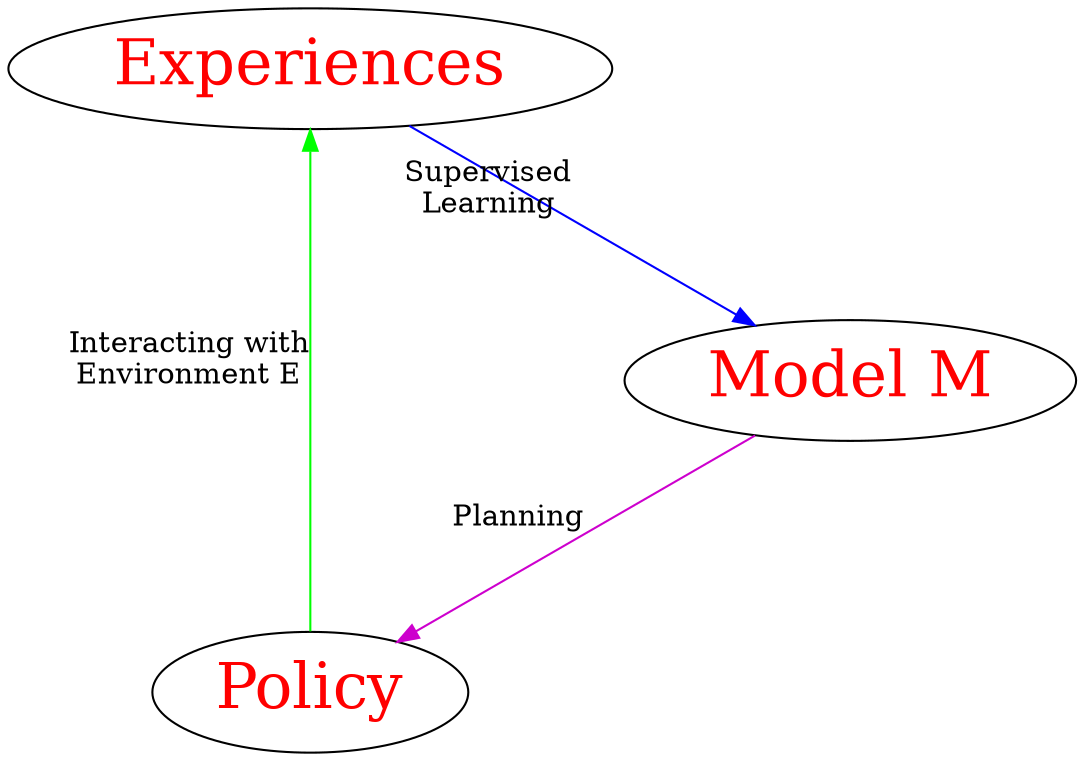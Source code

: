 digraph planning
{
  layout = "circo"

  PO [label="Policy", fontsize=30, fontcolor=Red]
  EX [label="Experiences", fontsize=30, fontcolor=Red]
  MO [label="Model M", fontsize=30, fontcolor=Red]

  PO->EX [label="Interacting with\nEnvironment E", color=Green, fontcolor=Black]
  EX->MO [label="Supervised\nLearning", color=Blue, fontcolor=Black]
  MO->PO [label="Planning", color=Magenta3, fontcolor=Black]
}
